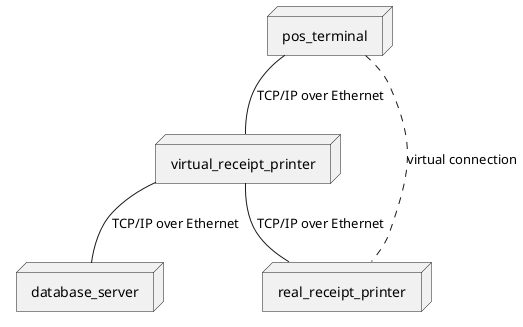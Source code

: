 @startuml

node virtual_receipt_printer
node pos_terminal
node real_receipt_printer
node database_server
pos_terminal -- virtual_receipt_printer : TCP/IP over Ethernet
virtual_receipt_printer -- real_receipt_printer : TCP/IP over Ethernet
virtual_receipt_printer -- database_server : TCP/IP over Ethernet
pos_terminal .. real_receipt_printer : virtual connection

@enduml
